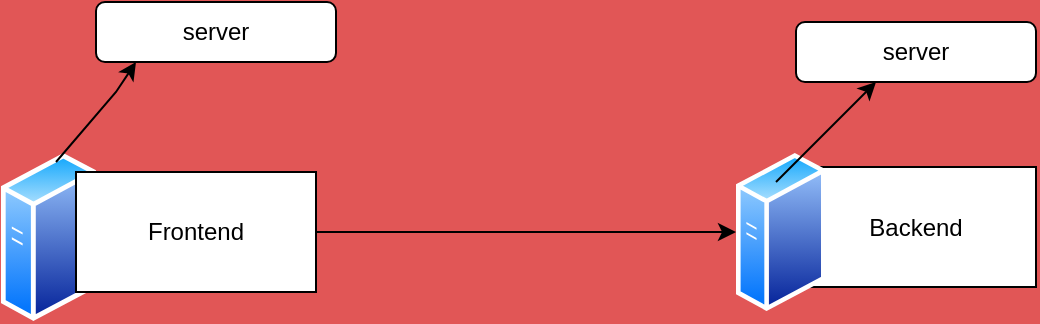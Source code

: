 <mxfile version="24.0.2" type="github">
  <diagram name="Page-1" id="Jfx3OaxBmfA74BWr6Pos">
    <mxGraphModel dx="794" dy="430" grid="1" gridSize="10" guides="1" tooltips="1" connect="1" arrows="1" fold="1" page="1" pageScale="1" pageWidth="850" pageHeight="1100" background="#e15656" math="0" shadow="0">
      <root>
        <mxCell id="0" />
        <mxCell id="1" parent="0" />
        <mxCell id="_gN_QdEzsvX38dvCNEiP-1" value="" style="image;aspect=fixed;perimeter=ellipsePerimeter;html=1;align=center;shadow=0;dashed=0;spacingTop=3;image=img/lib/active_directory/generic_server.svg;" parent="1" vertex="1">
          <mxGeometry x="212.4" y="95" width="47.6" height="85" as="geometry" />
        </mxCell>
        <mxCell id="_gN_QdEzsvX38dvCNEiP-11" style="edgeStyle=orthogonalEdgeStyle;rounded=0;orthogonalLoop=1;jettySize=auto;html=1;exitX=1;exitY=0.5;exitDx=0;exitDy=0;entryX=0;entryY=0.5;entryDx=0;entryDy=0;" parent="1" source="_gN_QdEzsvX38dvCNEiP-2" target="_gN_QdEzsvX38dvCNEiP-4" edge="1">
          <mxGeometry relative="1" as="geometry" />
        </mxCell>
        <mxCell id="_gN_QdEzsvX38dvCNEiP-2" value="Frontend" style="rounded=0;whiteSpace=wrap;html=1;" parent="1" vertex="1">
          <mxGeometry x="250" y="105" width="120" height="60" as="geometry" />
        </mxCell>
        <mxCell id="_gN_QdEzsvX38dvCNEiP-3" value="Backend" style="rounded=0;whiteSpace=wrap;html=1;" parent="1" vertex="1">
          <mxGeometry x="610" y="102.5" width="120" height="60" as="geometry" />
        </mxCell>
        <mxCell id="_gN_QdEzsvX38dvCNEiP-4" value="" style="image;aspect=fixed;perimeter=ellipsePerimeter;html=1;align=center;shadow=0;dashed=0;spacingTop=3;image=img/lib/active_directory/generic_server.svg;" parent="1" vertex="1">
          <mxGeometry x="580" y="95" width="44.8" height="80" as="geometry" />
        </mxCell>
        <mxCell id="_gN_QdEzsvX38dvCNEiP-5" value="" style="endArrow=classic;html=1;rounded=0;" parent="1" edge="1">
          <mxGeometry width="50" height="50" relative="1" as="geometry">
            <mxPoint x="600" y="110" as="sourcePoint" />
            <mxPoint x="650" y="60" as="targetPoint" />
          </mxGeometry>
        </mxCell>
        <mxCell id="_gN_QdEzsvX38dvCNEiP-9" value="server" style="rounded=1;whiteSpace=wrap;html=1;" parent="1" vertex="1">
          <mxGeometry x="610" y="30" width="120" height="30" as="geometry" />
        </mxCell>
        <mxCell id="_gN_QdEzsvX38dvCNEiP-12" value="server" style="rounded=1;whiteSpace=wrap;html=1;" parent="1" vertex="1">
          <mxGeometry x="260" y="20" width="120" height="30" as="geometry" />
        </mxCell>
        <mxCell id="_gN_QdEzsvX38dvCNEiP-13" value="" style="endArrow=classic;html=1;rounded=0;" parent="1" edge="1">
          <mxGeometry width="50" height="50" relative="1" as="geometry">
            <mxPoint x="240" y="100" as="sourcePoint" />
            <mxPoint x="280" y="50" as="targetPoint" />
            <Array as="points">
              <mxPoint x="270" y="65" />
            </Array>
          </mxGeometry>
        </mxCell>
      </root>
    </mxGraphModel>
  </diagram>
</mxfile>
